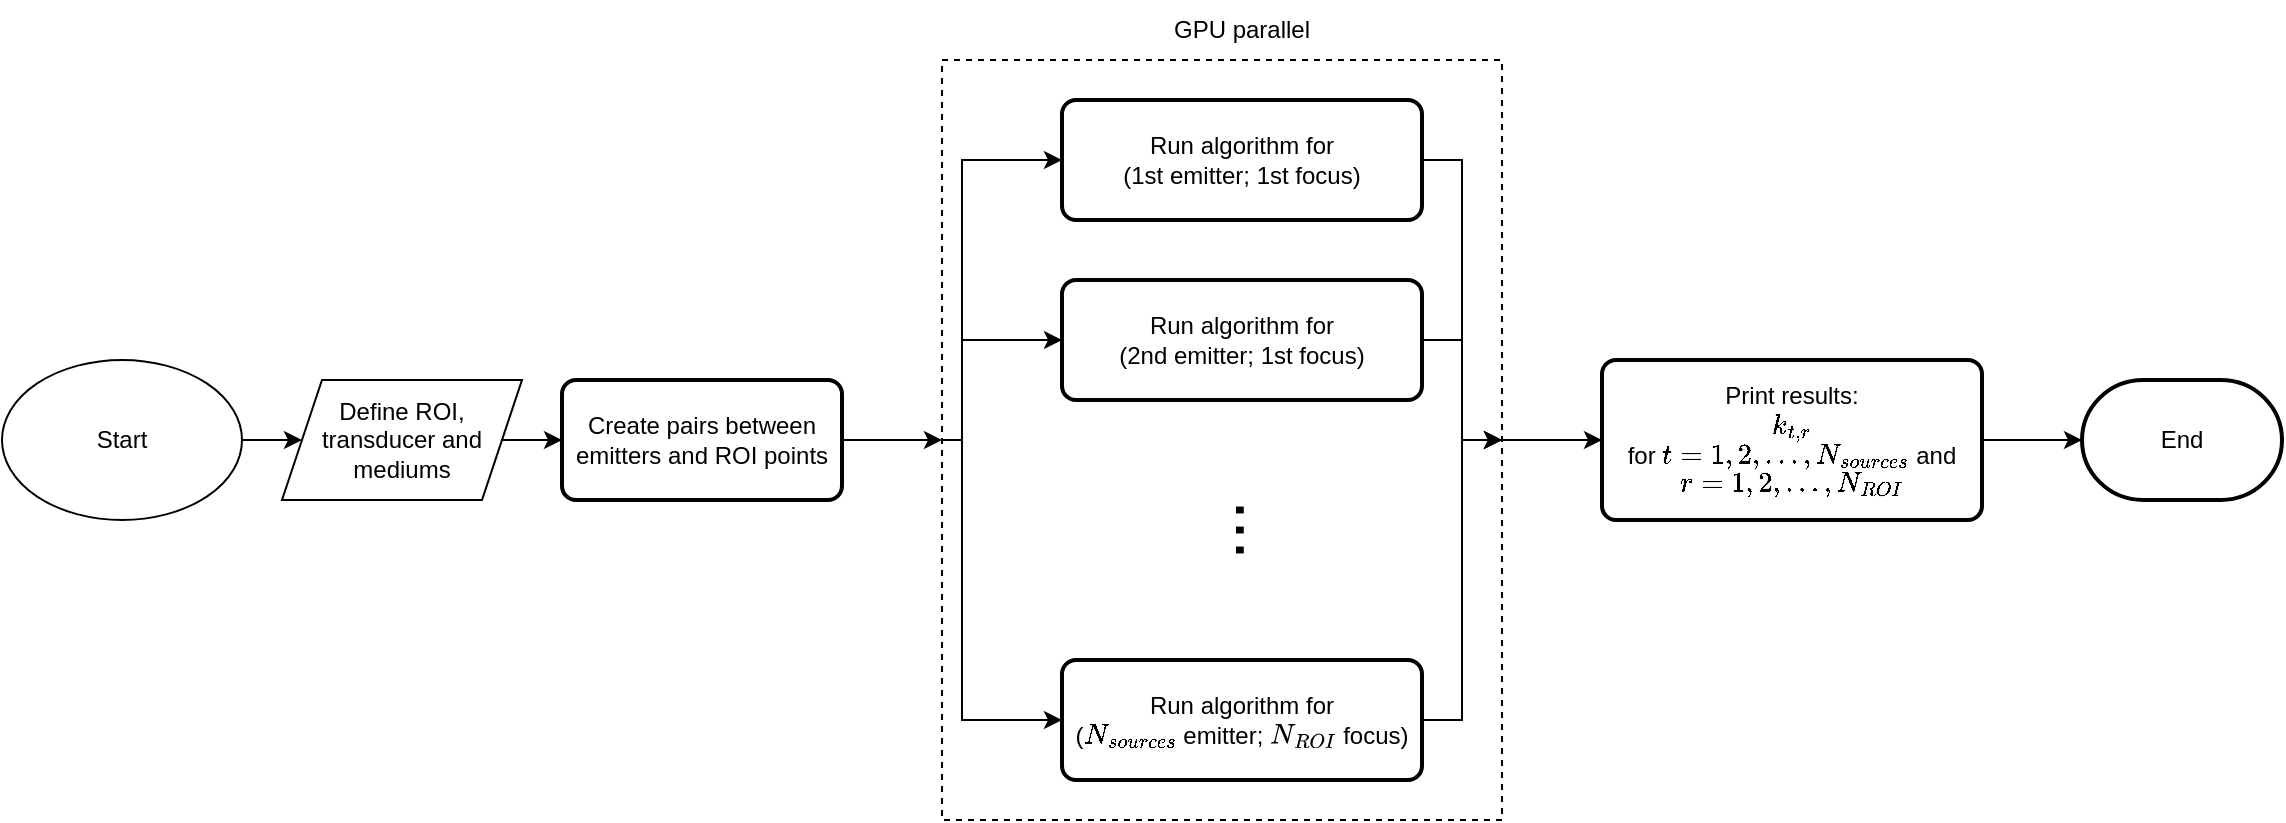 <mxfile version="26.0.13">
  <diagram id="C5RBs43oDa-KdzZeNtuy" name="Page-1">
    <mxGraphModel dx="1609" dy="929" grid="1" gridSize="10" guides="1" tooltips="1" connect="1" arrows="1" fold="1" page="1" pageScale="1" pageWidth="1169" pageHeight="827" math="1" shadow="0">
      <root>
        <mxCell id="WIyWlLk6GJQsqaUBKTNV-0" />
        <mxCell id="WIyWlLk6GJQsqaUBKTNV-1" parent="WIyWlLk6GJQsqaUBKTNV-0" />
        <mxCell id="qE2XB7oEgwuM55grn9ra-30" style="edgeStyle=orthogonalEdgeStyle;rounded=0;orthogonalLoop=1;jettySize=auto;html=1;entryX=0;entryY=0.5;entryDx=0;entryDy=0;" edge="1" parent="WIyWlLk6GJQsqaUBKTNV-1" source="qE2XB7oEgwuM55grn9ra-14" target="qE2XB7oEgwuM55grn9ra-29">
          <mxGeometry relative="1" as="geometry" />
        </mxCell>
        <mxCell id="qE2XB7oEgwuM55grn9ra-14" value="" style="rounded=0;whiteSpace=wrap;html=1;dashed=1;fillColor=none;movable=0;resizable=0;rotatable=0;deletable=0;editable=0;locked=1;connectable=0;" vertex="1" parent="WIyWlLk6GJQsqaUBKTNV-1">
          <mxGeometry x="490" y="70" width="280" height="380" as="geometry" />
        </mxCell>
        <mxCell id="qE2XB7oEgwuM55grn9ra-19" style="edgeStyle=orthogonalEdgeStyle;rounded=0;orthogonalLoop=1;jettySize=auto;html=1;exitX=0;exitY=0.5;exitDx=0;exitDy=0;entryX=0;entryY=0.5;entryDx=0;entryDy=0;" edge="1" parent="WIyWlLk6GJQsqaUBKTNV-1" source="qE2XB7oEgwuM55grn9ra-14" target="qE2XB7oEgwuM55grn9ra-9">
          <mxGeometry relative="1" as="geometry">
            <Array as="points">
              <mxPoint x="500" y="260" />
              <mxPoint x="500" y="120" />
            </Array>
          </mxGeometry>
        </mxCell>
        <mxCell id="qE2XB7oEgwuM55grn9ra-21" style="edgeStyle=orthogonalEdgeStyle;rounded=0;orthogonalLoop=1;jettySize=auto;html=1;exitX=0;exitY=0.5;exitDx=0;exitDy=0;entryX=0;entryY=0.5;entryDx=0;entryDy=0;" edge="1" parent="WIyWlLk6GJQsqaUBKTNV-1" source="qE2XB7oEgwuM55grn9ra-14" target="qE2XB7oEgwuM55grn9ra-10">
          <mxGeometry relative="1" as="geometry">
            <Array as="points">
              <mxPoint x="500" y="260" />
              <mxPoint x="500" y="210" />
            </Array>
          </mxGeometry>
        </mxCell>
        <mxCell id="qE2XB7oEgwuM55grn9ra-22" style="edgeStyle=orthogonalEdgeStyle;rounded=0;orthogonalLoop=1;jettySize=auto;html=1;exitX=0;exitY=0.5;exitDx=0;exitDy=0;entryX=0;entryY=0.5;entryDx=0;entryDy=0;" edge="1" parent="WIyWlLk6GJQsqaUBKTNV-1" source="qE2XB7oEgwuM55grn9ra-14" target="qE2XB7oEgwuM55grn9ra-11">
          <mxGeometry relative="1" as="geometry">
            <Array as="points">
              <mxPoint x="500" y="260" />
              <mxPoint x="500" y="400" />
            </Array>
          </mxGeometry>
        </mxCell>
        <mxCell id="qE2XB7oEgwuM55grn9ra-2" style="edgeStyle=orthogonalEdgeStyle;rounded=0;orthogonalLoop=1;jettySize=auto;html=1;exitX=1;exitY=0.5;exitDx=0;exitDy=0;entryX=0;entryY=0.5;entryDx=0;entryDy=0;" edge="1" parent="WIyWlLk6GJQsqaUBKTNV-1" source="qE2XB7oEgwuM55grn9ra-0" target="qE2XB7oEgwuM55grn9ra-1">
          <mxGeometry relative="1" as="geometry" />
        </mxCell>
        <mxCell id="qE2XB7oEgwuM55grn9ra-0" value="Start" style="ellipse;whiteSpace=wrap;html=1;" vertex="1" parent="WIyWlLk6GJQsqaUBKTNV-1">
          <mxGeometry x="20" y="220" width="120" height="80" as="geometry" />
        </mxCell>
        <mxCell id="qE2XB7oEgwuM55grn9ra-4" style="edgeStyle=orthogonalEdgeStyle;rounded=0;orthogonalLoop=1;jettySize=auto;html=1;exitX=1;exitY=0.5;exitDx=0;exitDy=0;entryX=0;entryY=0.5;entryDx=0;entryDy=0;" edge="1" parent="WIyWlLk6GJQsqaUBKTNV-1" source="qE2XB7oEgwuM55grn9ra-1" target="qE2XB7oEgwuM55grn9ra-3">
          <mxGeometry relative="1" as="geometry" />
        </mxCell>
        <mxCell id="qE2XB7oEgwuM55grn9ra-1" value="Define ROI, transducer and mediums " style="shape=parallelogram;perimeter=parallelogramPerimeter;whiteSpace=wrap;html=1;fixedSize=1;" vertex="1" parent="WIyWlLk6GJQsqaUBKTNV-1">
          <mxGeometry x="160" y="230" width="120" height="60" as="geometry" />
        </mxCell>
        <mxCell id="qE2XB7oEgwuM55grn9ra-20" style="edgeStyle=orthogonalEdgeStyle;rounded=0;orthogonalLoop=1;jettySize=auto;html=1;exitX=1;exitY=0.5;exitDx=0;exitDy=0;entryX=0;entryY=0.5;entryDx=0;entryDy=0;" edge="1" parent="WIyWlLk6GJQsqaUBKTNV-1" source="qE2XB7oEgwuM55grn9ra-3" target="qE2XB7oEgwuM55grn9ra-14">
          <mxGeometry relative="1" as="geometry" />
        </mxCell>
        <mxCell id="qE2XB7oEgwuM55grn9ra-3" value="Create pairs between emitters and ROI points" style="rounded=1;whiteSpace=wrap;html=1;absoluteArcSize=1;arcSize=14;strokeWidth=2;" vertex="1" parent="WIyWlLk6GJQsqaUBKTNV-1">
          <mxGeometry x="300" y="230" width="140" height="60" as="geometry" />
        </mxCell>
        <mxCell id="qE2XB7oEgwuM55grn9ra-27" style="edgeStyle=orthogonalEdgeStyle;rounded=0;orthogonalLoop=1;jettySize=auto;html=1;exitX=1;exitY=0.5;exitDx=0;exitDy=0;entryX=1;entryY=0.5;entryDx=0;entryDy=0;" edge="1" parent="WIyWlLk6GJQsqaUBKTNV-1" source="qE2XB7oEgwuM55grn9ra-9" target="qE2XB7oEgwuM55grn9ra-14">
          <mxGeometry relative="1" as="geometry" />
        </mxCell>
        <mxCell id="qE2XB7oEgwuM55grn9ra-9" value="&lt;div&gt;Run algorithm for&lt;/div&gt;(1st emitter; 1st focus)" style="rounded=1;whiteSpace=wrap;html=1;absoluteArcSize=1;arcSize=14;strokeWidth=2;" vertex="1" parent="WIyWlLk6GJQsqaUBKTNV-1">
          <mxGeometry x="550" y="90" width="180" height="60" as="geometry" />
        </mxCell>
        <mxCell id="qE2XB7oEgwuM55grn9ra-25" style="edgeStyle=orthogonalEdgeStyle;rounded=0;orthogonalLoop=1;jettySize=auto;html=1;exitX=1;exitY=0.5;exitDx=0;exitDy=0;entryX=1;entryY=0.5;entryDx=0;entryDy=0;" edge="1" parent="WIyWlLk6GJQsqaUBKTNV-1" source="qE2XB7oEgwuM55grn9ra-10" target="qE2XB7oEgwuM55grn9ra-14">
          <mxGeometry relative="1" as="geometry" />
        </mxCell>
        <mxCell id="qE2XB7oEgwuM55grn9ra-10" value="&lt;div&gt;Run algorithm for&lt;/div&gt;(2nd emitter; 1st focus)" style="rounded=1;whiteSpace=wrap;html=1;absoluteArcSize=1;arcSize=14;strokeWidth=2;" vertex="1" parent="WIyWlLk6GJQsqaUBKTNV-1">
          <mxGeometry x="550" y="180" width="180" height="60" as="geometry" />
        </mxCell>
        <mxCell id="qE2XB7oEgwuM55grn9ra-24" style="edgeStyle=orthogonalEdgeStyle;rounded=0;orthogonalLoop=1;jettySize=auto;html=1;exitX=1;exitY=0.5;exitDx=0;exitDy=0;entryX=1;entryY=0.5;entryDx=0;entryDy=0;" edge="1" parent="WIyWlLk6GJQsqaUBKTNV-1" source="qE2XB7oEgwuM55grn9ra-11" target="qE2XB7oEgwuM55grn9ra-14">
          <mxGeometry relative="1" as="geometry" />
        </mxCell>
        <mxCell id="qE2XB7oEgwuM55grn9ra-11" value="&lt;div&gt;Run algorithm for&lt;/div&gt;(\(N_{sources}\) emitter; &lt;svg xmlns:xlink=&quot;http://www.w3.org/1999/xlink&quot; viewBox=&quot;0 -683 2318.6 848.6&quot; role=&quot;img&quot; height=&quot;1.92ex&quot; width=&quot;5.246ex&quot; xmlns=&quot;http://www.w3.org/2000/svg&quot; style=&quot;vertical-align: -0.375ex;&quot;&gt;&lt;defs&gt;&lt;path d=&quot;M234 637Q231 637 226 637Q201 637 196 638T191 649Q191 676 202 682Q204 683 299 683Q376 683 387 683T401 677Q612 181 616 168L670 381Q723 592 723 606Q723 633 659 637Q635 637 635 648Q635 650 637 660Q641 676 643 679T653 683Q656 683 684 682T767 680Q817 680 843 681T873 682Q888 682 888 672Q888 650 880 642Q878 637 858 637Q787 633 769 597L620 7Q618 0 599 0Q585 0 582 2Q579 5 453 305L326 604L261 344Q196 88 196 79Q201 46 268 46H278Q284 41 284 38T282 19Q278 6 272 0H259Q228 2 151 2Q123 2 100 2T63 2T46 1Q31 1 31 10Q31 14 34 26T39 40Q41 46 62 46Q130 49 150 85Q154 91 221 362L289 634Q287 635 234 637Z&quot; id=&quot;MJX-2-TEX-I-1D441&quot;&gt;&lt;/path&gt;&lt;path d=&quot;M230 637Q203 637 198 638T193 649Q193 676 204 682Q206 683 378 683Q550 682 564 680Q620 672 658 652T712 606T733 563T739 529Q739 484 710 445T643 385T576 351T538 338L545 333Q612 295 612 223Q612 212 607 162T602 80V71Q602 53 603 43T614 25T640 16Q668 16 686 38T712 85Q717 99 720 102T735 105Q755 105 755 93Q755 75 731 36Q693 -21 641 -21H632Q571 -21 531 4T487 82Q487 109 502 166T517 239Q517 290 474 313Q459 320 449 321T378 323H309L277 193Q244 61 244 59Q244 55 245 54T252 50T269 48T302 46H333Q339 38 339 37T336 19Q332 6 326 0H311Q275 2 180 2Q146 2 117 2T71 2T50 1Q33 1 33 10Q33 12 36 24Q41 43 46 45Q50 46 61 46H67Q94 46 127 49Q141 52 146 61Q149 65 218 339T287 628Q287 635 230 637ZM630 554Q630 586 609 608T523 636Q521 636 500 636T462 637H440Q393 637 386 627Q385 624 352 494T319 361Q319 360 388 360Q466 361 492 367Q556 377 592 426Q608 449 619 486T630 554Z&quot; id=&quot;MJX-2-TEX-I-1D445&quot;&gt;&lt;/path&gt;&lt;path d=&quot;M740 435Q740 320 676 213T511 42T304 -22Q207 -22 138 35T51 201Q50 209 50 244Q50 346 98 438T227 601Q351 704 476 704Q514 704 524 703Q621 689 680 617T740 435ZM637 476Q637 565 591 615T476 665Q396 665 322 605Q242 542 200 428T157 216Q157 126 200 73T314 19Q404 19 485 98T608 313Q637 408 637 476Z&quot; id=&quot;MJX-2-TEX-I-1D442&quot;&gt;&lt;/path&gt;&lt;path d=&quot;M43 1Q26 1 26 10Q26 12 29 24Q34 43 39 45Q42 46 54 46H60Q120 46 136 53Q137 53 138 54Q143 56 149 77T198 273Q210 318 216 344Q286 624 286 626Q284 630 284 631Q274 637 213 637H193Q184 643 189 662Q193 677 195 680T209 683H213Q285 681 359 681Q481 681 487 683H497Q504 676 504 672T501 655T494 639Q491 637 471 637Q440 637 407 634Q393 631 388 623Q381 609 337 432Q326 385 315 341Q245 65 245 59Q245 52 255 50T307 46H339Q345 38 345 37T342 19Q338 6 332 0H316Q279 2 179 2Q143 2 113 2T65 2T43 1Z&quot; id=&quot;MJX-2-TEX-I-1D43C&quot;&gt;&lt;/path&gt;&lt;/defs&gt;&lt;g transform=&quot;scale(1,-1)&quot; stroke-width=&quot;0&quot; fill=&quot;currentColor&quot; stroke=&quot;currentColor&quot;&gt;&lt;g data-mml-node=&quot;math&quot;&gt;&lt;g data-mml-node=&quot;msub&quot;&gt;&lt;g data-mml-node=&quot;mi&quot;&gt;&lt;use xlink:href=&quot;#MJX-2-TEX-I-1D441&quot; data-c=&quot;1D441&quot;&gt;&lt;/use&gt;&lt;/g&gt;&lt;g data-mjx-texclass=&quot;ORD&quot; transform=&quot;translate(836,-150) scale(0.707)&quot; data-mml-node=&quot;TeXAtom&quot;&gt;&lt;g data-mml-node=&quot;mi&quot;&gt;&lt;use xlink:href=&quot;#MJX-2-TEX-I-1D445&quot; data-c=&quot;1D445&quot;&gt;&lt;/use&gt;&lt;/g&gt;&lt;g transform=&quot;translate(759,0)&quot; data-mml-node=&quot;mi&quot;&gt;&lt;use xlink:href=&quot;#MJX-2-TEX-I-1D442&quot; data-c=&quot;1D442&quot;&gt;&lt;/use&gt;&lt;/g&gt;&lt;g transform=&quot;translate(1522,0)&quot; data-mml-node=&quot;mi&quot;&gt;&lt;use xlink:href=&quot;#MJX-2-TEX-I-1D43C&quot; data-c=&quot;1D43C&quot;&gt;&lt;/use&gt;&lt;/g&gt;&lt;/g&gt;&lt;/g&gt;&lt;/g&gt;&lt;/g&gt;&lt;/svg&gt; focus)" style="rounded=1;whiteSpace=wrap;html=1;absoluteArcSize=1;arcSize=14;strokeWidth=2;" vertex="1" parent="WIyWlLk6GJQsqaUBKTNV-1">
          <mxGeometry x="550" y="370" width="180" height="60" as="geometry" />
        </mxCell>
        <mxCell id="qE2XB7oEgwuM55grn9ra-16" value="GPU parallel" style="text;html=1;align=center;verticalAlign=middle;whiteSpace=wrap;rounded=0;" vertex="1" parent="WIyWlLk6GJQsqaUBKTNV-1">
          <mxGeometry x="595" y="40" width="90" height="30" as="geometry" />
        </mxCell>
        <mxCell id="qE2XB7oEgwuM55grn9ra-28" value="&lt;font style=&quot;font-size: 36px;&quot;&gt;...&lt;/font&gt;" style="text;html=1;align=center;verticalAlign=middle;whiteSpace=wrap;rounded=0;rotation=90;" vertex="1" parent="WIyWlLk6GJQsqaUBKTNV-1">
          <mxGeometry x="620" y="290" width="60" height="30" as="geometry" />
        </mxCell>
        <mxCell id="qE2XB7oEgwuM55grn9ra-32" style="edgeStyle=orthogonalEdgeStyle;rounded=0;orthogonalLoop=1;jettySize=auto;html=1;exitX=1;exitY=0.5;exitDx=0;exitDy=0;" edge="1" parent="WIyWlLk6GJQsqaUBKTNV-1" source="qE2XB7oEgwuM55grn9ra-29" target="qE2XB7oEgwuM55grn9ra-31">
          <mxGeometry relative="1" as="geometry" />
        </mxCell>
        <mxCell id="qE2XB7oEgwuM55grn9ra-29" value="&lt;div&gt;Print results:&lt;/div&gt;&lt;div&gt;\(k_{t,r}\)&lt;/div&gt;&lt;div&gt;for \(t=1,2,\dots,N_{sources}\) and&lt;/div&gt;&lt;div&gt;\(r=1,2,\dots,N_{ROI}\)&lt;/div&gt;" style="rounded=1;whiteSpace=wrap;html=1;absoluteArcSize=1;arcSize=14;strokeWidth=2;" vertex="1" parent="WIyWlLk6GJQsqaUBKTNV-1">
          <mxGeometry x="820" y="220" width="190" height="80" as="geometry" />
        </mxCell>
        <mxCell id="qE2XB7oEgwuM55grn9ra-31" value="End" style="strokeWidth=2;html=1;shape=mxgraph.flowchart.terminator;whiteSpace=wrap;" vertex="1" parent="WIyWlLk6GJQsqaUBKTNV-1">
          <mxGeometry x="1060" y="230" width="100" height="60" as="geometry" />
        </mxCell>
      </root>
    </mxGraphModel>
  </diagram>
</mxfile>
